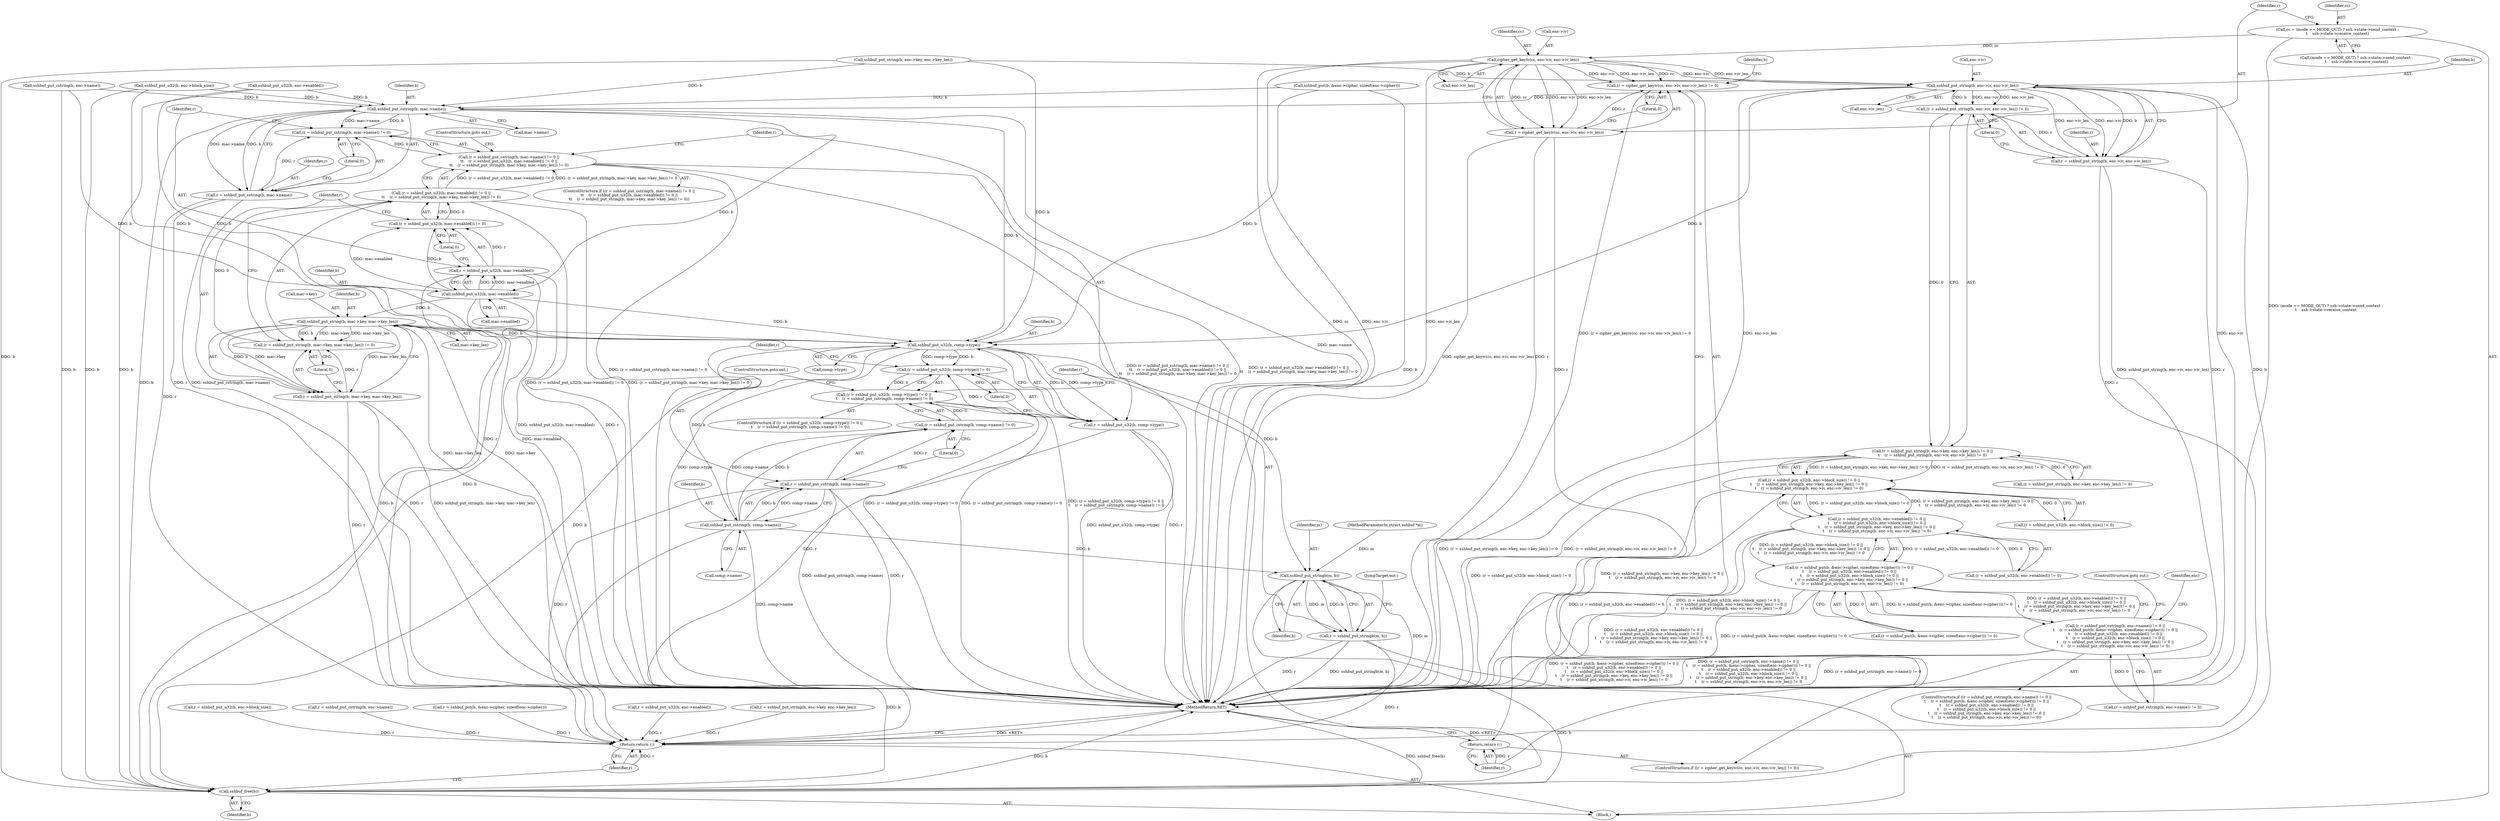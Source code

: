 digraph "0_src_3095060f479b86288e31c79ecbc5131a66bcd2f9_3@pointer" {
"1000165" [label="(Call,cipher_get_keyiv(cc, enc->iv, enc->iv_len))"];
"1000145" [label="(Call,cc = (mode == MODE_OUT) ? ssh->state->send_context :\n\t    ssh->state->receive_context)"];
"1000162" [label="(Call,(r = cipher_get_keyiv(cc, enc->iv, enc->iv_len)) != 0)"];
"1000163" [label="(Call,r = cipher_get_keyiv(cc, enc->iv, enc->iv_len))"];
"1000174" [label="(Return,return r;)"];
"1000246" [label="(Call,sshbuf_put_string(b, enc->iv, enc->iv_len))"];
"1000243" [label="(Call,(r = sshbuf_put_string(b, enc->iv, enc->iv_len)) != 0)"];
"1000230" [label="(Call,(r = sshbuf_put_string(b, enc->key, enc->key_len)) != 0 ||\n\t    (r = sshbuf_put_string(b, enc->iv, enc->iv_len)) != 0)"];
"1000220" [label="(Call,(r = sshbuf_put_u32(b, enc->block_size)) != 0 ||\n\t    (r = sshbuf_put_string(b, enc->key, enc->key_len)) != 0 ||\n\t    (r = sshbuf_put_string(b, enc->iv, enc->iv_len)) != 0)"];
"1000210" [label="(Call,(r = sshbuf_put_u32(b, enc->enabled)) != 0 ||\n\t    (r = sshbuf_put_u32(b, enc->block_size)) != 0 ||\n\t    (r = sshbuf_put_string(b, enc->key, enc->key_len)) != 0 ||\n\t    (r = sshbuf_put_string(b, enc->iv, enc->iv_len)) != 0)"];
"1000195" [label="(Call,(r = sshbuf_put(b, &enc->cipher, sizeof(enc->cipher))) != 0 ||\n\t    (r = sshbuf_put_u32(b, enc->enabled)) != 0 ||\n\t    (r = sshbuf_put_u32(b, enc->block_size)) != 0 ||\n\t    (r = sshbuf_put_string(b, enc->key, enc->key_len)) != 0 ||\n\t    (r = sshbuf_put_string(b, enc->iv, enc->iv_len)) != 0)"];
"1000185" [label="(Call,(r = sshbuf_put_cstring(b, enc->name)) != 0 ||\n\t    (r = sshbuf_put(b, &enc->cipher, sizeof(enc->cipher))) != 0 ||\n\t    (r = sshbuf_put_u32(b, enc->enabled)) != 0 ||\n\t    (r = sshbuf_put_u32(b, enc->block_size)) != 0 ||\n\t    (r = sshbuf_put_string(b, enc->key, enc->key_len)) != 0 ||\n\t    (r = sshbuf_put_string(b, enc->iv, enc->iv_len)) != 0)"];
"1000244" [label="(Call,r = sshbuf_put_string(b, enc->iv, enc->iv_len))"];
"1000327" [label="(Return,return r;)"];
"1000269" [label="(Call,sshbuf_put_cstring(b, mac->name))"];
"1000266" [label="(Call,(r = sshbuf_put_cstring(b, mac->name)) != 0)"];
"1000265" [label="(Call,(r = sshbuf_put_cstring(b, mac->name)) != 0 ||\n\t\t    (r = sshbuf_put_u32(b, mac->enabled)) != 0 ||\n\t\t    (r = sshbuf_put_string(b, mac->key, mac->key_len)) != 0)"];
"1000267" [label="(Call,r = sshbuf_put_cstring(b, mac->name))"];
"1000279" [label="(Call,sshbuf_put_u32(b, mac->enabled))"];
"1000276" [label="(Call,(r = sshbuf_put_u32(b, mac->enabled)) != 0)"];
"1000275" [label="(Call,(r = sshbuf_put_u32(b, mac->enabled)) != 0 ||\n\t\t    (r = sshbuf_put_string(b, mac->key, mac->key_len)) != 0)"];
"1000277" [label="(Call,r = sshbuf_put_u32(b, mac->enabled))"];
"1000288" [label="(Call,sshbuf_put_string(b, mac->key, mac->key_len))"];
"1000285" [label="(Call,(r = sshbuf_put_string(b, mac->key, mac->key_len)) != 0)"];
"1000286" [label="(Call,r = sshbuf_put_string(b, mac->key, mac->key_len))"];
"1000303" [label="(Call,sshbuf_put_u32(b, comp->type))"];
"1000300" [label="(Call,(r = sshbuf_put_u32(b, comp->type)) != 0)"];
"1000299" [label="(Call,(r = sshbuf_put_u32(b, comp->type)) != 0 ||\n \t    (r = sshbuf_put_cstring(b, comp->name)) != 0)"];
"1000301" [label="(Call,r = sshbuf_put_u32(b, comp->type))"];
"1000312" [label="(Call,sshbuf_put_cstring(b, comp->name))"];
"1000309" [label="(Call,(r = sshbuf_put_cstring(b, comp->name)) != 0)"];
"1000310" [label="(Call,r = sshbuf_put_cstring(b, comp->name))"];
"1000321" [label="(Call,sshbuf_put_stringb(m, b))"];
"1000319" [label="(Call,r = sshbuf_put_stringb(m, b))"];
"1000325" [label="(Call,sshbuf_free(b))"];
"1000288" [label="(Call,sshbuf_put_string(b, mac->key, mac->key_len))"];
"1000231" [label="(Call,(r = sshbuf_put_string(b, enc->key, enc->key_len)) != 0)"];
"1000232" [label="(Call,r = sshbuf_put_string(b, enc->key, enc->key_len))"];
"1000322" [label="(Identifier,m)"];
"1000327" [label="(Return,return r;)"];
"1000161" [label="(ControlStructure,if ((r = cipher_get_keyiv(cc, enc->iv, enc->iv_len)) != 0))"];
"1000319" [label="(Call,r = sshbuf_put_stringb(m, b))"];
"1000243" [label="(Call,(r = sshbuf_put_string(b, enc->iv, enc->iv_len)) != 0)"];
"1000290" [label="(Call,mac->key)"];
"1000298" [label="(ControlStructure,if ((r = sshbuf_put_u32(b, comp->type)) != 0 ||\n \t    (r = sshbuf_put_cstring(b, comp->name)) != 0))"];
"1000265" [label="(Call,(r = sshbuf_put_cstring(b, mac->name)) != 0 ||\n\t\t    (r = sshbuf_put_u32(b, mac->enabled)) != 0 ||\n\t\t    (r = sshbuf_put_string(b, mac->key, mac->key_len)) != 0)"];
"1000270" [label="(Identifier,b)"];
"1000224" [label="(Call,sshbuf_put_u32(b, enc->block_size))"];
"1000147" [label="(Call,(mode == MODE_OUT) ? ssh->state->send_context :\n\t    ssh->state->receive_context)"];
"1000269" [label="(Call,sshbuf_put_cstring(b, mac->name))"];
"1000318" [label="(ControlStructure,goto out;)"];
"1000326" [label="(Identifier,b)"];
"1000247" [label="(Identifier,b)"];
"1000325" [label="(Call,sshbuf_free(b))"];
"1000220" [label="(Call,(r = sshbuf_put_u32(b, enc->block_size)) != 0 ||\n\t    (r = sshbuf_put_string(b, enc->key, enc->key_len)) != 0 ||\n\t    (r = sshbuf_put_string(b, enc->iv, enc->iv_len)) != 0)"];
"1000324" [label="(JumpTarget,out:)"];
"1000285" [label="(Call,(r = sshbuf_put_string(b, mac->key, mac->key_len)) != 0)"];
"1000173" [label="(Literal,0)"];
"1000212" [label="(Call,r = sshbuf_put_u32(b, enc->enabled))"];
"1000284" [label="(Literal,0)"];
"1000302" [label="(Identifier,r)"];
"1000195" [label="(Call,(r = sshbuf_put(b, &enc->cipher, sizeof(enc->cipher))) != 0 ||\n\t    (r = sshbuf_put_u32(b, enc->enabled)) != 0 ||\n\t    (r = sshbuf_put_u32(b, enc->block_size)) != 0 ||\n\t    (r = sshbuf_put_string(b, enc->key, enc->key_len)) != 0 ||\n\t    (r = sshbuf_put_string(b, enc->iv, enc->iv_len)) != 0)"];
"1000274" [label="(Literal,0)"];
"1000309" [label="(Call,(r = sshbuf_put_cstring(b, comp->name)) != 0)"];
"1000299" [label="(Call,(r = sshbuf_put_u32(b, comp->type)) != 0 ||\n \t    (r = sshbuf_put_cstring(b, comp->name)) != 0)"];
"1000279" [label="(Call,sshbuf_put_u32(b, mac->enabled))"];
"1000222" [label="(Call,r = sshbuf_put_u32(b, enc->block_size))"];
"1000185" [label="(Call,(r = sshbuf_put_cstring(b, enc->name)) != 0 ||\n\t    (r = sshbuf_put(b, &enc->cipher, sizeof(enc->cipher))) != 0 ||\n\t    (r = sshbuf_put_u32(b, enc->enabled)) != 0 ||\n\t    (r = sshbuf_put_u32(b, enc->block_size)) != 0 ||\n\t    (r = sshbuf_put_string(b, enc->key, enc->key_len)) != 0 ||\n\t    (r = sshbuf_put_string(b, enc->iv, enc->iv_len)) != 0)"];
"1000245" [label="(Identifier,r)"];
"1000164" [label="(Identifier,r)"];
"1000170" [label="(Call,enc->iv_len)"];
"1000246" [label="(Call,sshbuf_put_string(b, enc->iv, enc->iv_len))"];
"1000255" [label="(ControlStructure,goto out;)"];
"1000187" [label="(Call,r = sshbuf_put_cstring(b, enc->name))"];
"1000244" [label="(Call,r = sshbuf_put_string(b, enc->iv, enc->iv_len))"];
"1000146" [label="(Identifier,cc)"];
"1000308" [label="(Literal,0)"];
"1000276" [label="(Call,(r = sshbuf_put_u32(b, mac->enabled)) != 0)"];
"1000320" [label="(Identifier,r)"];
"1000301" [label="(Call,r = sshbuf_put_u32(b, comp->type))"];
"1000210" [label="(Call,(r = sshbuf_put_u32(b, enc->enabled)) != 0 ||\n\t    (r = sshbuf_put_u32(b, enc->block_size)) != 0 ||\n\t    (r = sshbuf_put_string(b, enc->key, enc->key_len)) != 0 ||\n\t    (r = sshbuf_put_string(b, enc->iv, enc->iv_len)) != 0)"];
"1000102" [label="(MethodParameterIn,struct sshbuf *m)"];
"1000184" [label="(ControlStructure,if ((r = sshbuf_put_cstring(b, enc->name)) != 0 ||\n\t    (r = sshbuf_put(b, &enc->cipher, sizeof(enc->cipher))) != 0 ||\n\t    (r = sshbuf_put_u32(b, enc->enabled)) != 0 ||\n\t    (r = sshbuf_put_u32(b, enc->block_size)) != 0 ||\n\t    (r = sshbuf_put_string(b, enc->key, enc->key_len)) != 0 ||\n\t    (r = sshbuf_put_string(b, enc->iv, enc->iv_len)) != 0))"];
"1000304" [label="(Identifier,b)"];
"1000266" [label="(Call,(r = sshbuf_put_cstring(b, mac->name)) != 0)"];
"1000211" [label="(Call,(r = sshbuf_put_u32(b, enc->enabled)) != 0)"];
"1000264" [label="(ControlStructure,if ((r = sshbuf_put_cstring(b, mac->name)) != 0 ||\n\t\t    (r = sshbuf_put_u32(b, mac->enabled)) != 0 ||\n\t\t    (r = sshbuf_put_string(b, mac->key, mac->key_len)) != 0))"];
"1000281" [label="(Call,mac->enabled)"];
"1000329" [label="(MethodReturn,RET)"];
"1000105" [label="(Block,)"];
"1000278" [label="(Identifier,r)"];
"1000286" [label="(Call,r = sshbuf_put_string(b, mac->key, mac->key_len))"];
"1000311" [label="(Identifier,r)"];
"1000167" [label="(Call,enc->iv)"];
"1000214" [label="(Call,sshbuf_put_u32(b, enc->enabled))"];
"1000166" [label="(Identifier,cc)"];
"1000186" [label="(Call,(r = sshbuf_put_cstring(b, enc->name)) != 0)"];
"1000305" [label="(Call,comp->type)"];
"1000296" [label="(Literal,0)"];
"1000260" [label="(Identifier,enc)"];
"1000197" [label="(Call,r = sshbuf_put(b, &enc->cipher, sizeof(enc->cipher)))"];
"1000199" [label="(Call,sshbuf_put(b, &enc->cipher, sizeof(enc->cipher)))"];
"1000297" [label="(ControlStructure,goto out;)"];
"1000267" [label="(Call,r = sshbuf_put_cstring(b, mac->name))"];
"1000277" [label="(Call,r = sshbuf_put_u32(b, mac->enabled))"];
"1000323" [label="(Identifier,b)"];
"1000230" [label="(Call,(r = sshbuf_put_string(b, enc->key, enc->key_len)) != 0 ||\n\t    (r = sshbuf_put_string(b, enc->iv, enc->iv_len)) != 0)"];
"1000303" [label="(Call,sshbuf_put_u32(b, comp->type))"];
"1000234" [label="(Call,sshbuf_put_string(b, enc->key, enc->key_len))"];
"1000165" [label="(Call,cipher_get_keyiv(cc, enc->iv, enc->iv_len))"];
"1000162" [label="(Call,(r = cipher_get_keyiv(cc, enc->iv, enc->iv_len)) != 0)"];
"1000312" [label="(Call,sshbuf_put_cstring(b, comp->name))"];
"1000317" [label="(Literal,0)"];
"1000271" [label="(Call,mac->name)"];
"1000145" [label="(Call,cc = (mode == MODE_OUT) ? ssh->state->send_context :\n\t    ssh->state->receive_context)"];
"1000179" [label="(Identifier,b)"];
"1000163" [label="(Call,r = cipher_get_keyiv(cc, enc->iv, enc->iv_len))"];
"1000280" [label="(Identifier,b)"];
"1000189" [label="(Call,sshbuf_put_cstring(b, enc->name))"];
"1000254" [label="(Literal,0)"];
"1000174" [label="(Return,return r;)"];
"1000221" [label="(Call,(r = sshbuf_put_u32(b, enc->block_size)) != 0)"];
"1000313" [label="(Identifier,b)"];
"1000287" [label="(Identifier,r)"];
"1000196" [label="(Call,(r = sshbuf_put(b, &enc->cipher, sizeof(enc->cipher))) != 0)"];
"1000289" [label="(Identifier,b)"];
"1000175" [label="(Identifier,r)"];
"1000300" [label="(Call,(r = sshbuf_put_u32(b, comp->type)) != 0)"];
"1000248" [label="(Call,enc->iv)"];
"1000293" [label="(Call,mac->key_len)"];
"1000275" [label="(Call,(r = sshbuf_put_u32(b, mac->enabled)) != 0 ||\n\t\t    (r = sshbuf_put_string(b, mac->key, mac->key_len)) != 0)"];
"1000268" [label="(Identifier,r)"];
"1000251" [label="(Call,enc->iv_len)"];
"1000328" [label="(Identifier,r)"];
"1000314" [label="(Call,comp->name)"];
"1000310" [label="(Call,r = sshbuf_put_cstring(b, comp->name))"];
"1000321" [label="(Call,sshbuf_put_stringb(m, b))"];
"1000165" -> "1000163"  [label="AST: "];
"1000165" -> "1000170"  [label="CFG: "];
"1000166" -> "1000165"  [label="AST: "];
"1000167" -> "1000165"  [label="AST: "];
"1000170" -> "1000165"  [label="AST: "];
"1000163" -> "1000165"  [label="CFG: "];
"1000165" -> "1000329"  [label="DDG: cc"];
"1000165" -> "1000329"  [label="DDG: enc->iv"];
"1000165" -> "1000329"  [label="DDG: enc->iv_len"];
"1000165" -> "1000162"  [label="DDG: cc"];
"1000165" -> "1000162"  [label="DDG: enc->iv"];
"1000165" -> "1000162"  [label="DDG: enc->iv_len"];
"1000165" -> "1000163"  [label="DDG: cc"];
"1000165" -> "1000163"  [label="DDG: enc->iv"];
"1000165" -> "1000163"  [label="DDG: enc->iv_len"];
"1000145" -> "1000165"  [label="DDG: cc"];
"1000165" -> "1000246"  [label="DDG: enc->iv"];
"1000165" -> "1000246"  [label="DDG: enc->iv_len"];
"1000145" -> "1000105"  [label="AST: "];
"1000145" -> "1000147"  [label="CFG: "];
"1000146" -> "1000145"  [label="AST: "];
"1000147" -> "1000145"  [label="AST: "];
"1000164" -> "1000145"  [label="CFG: "];
"1000145" -> "1000329"  [label="DDG: (mode == MODE_OUT) ? ssh->state->send_context :\n\t    ssh->state->receive_context"];
"1000162" -> "1000161"  [label="AST: "];
"1000162" -> "1000173"  [label="CFG: "];
"1000163" -> "1000162"  [label="AST: "];
"1000173" -> "1000162"  [label="AST: "];
"1000175" -> "1000162"  [label="CFG: "];
"1000179" -> "1000162"  [label="CFG: "];
"1000162" -> "1000329"  [label="DDG: (r = cipher_get_keyiv(cc, enc->iv, enc->iv_len)) != 0"];
"1000163" -> "1000162"  [label="DDG: r"];
"1000164" -> "1000163"  [label="AST: "];
"1000173" -> "1000163"  [label="CFG: "];
"1000163" -> "1000329"  [label="DDG: r"];
"1000163" -> "1000329"  [label="DDG: cipher_get_keyiv(cc, enc->iv, enc->iv_len)"];
"1000163" -> "1000174"  [label="DDG: r"];
"1000174" -> "1000161"  [label="AST: "];
"1000174" -> "1000175"  [label="CFG: "];
"1000175" -> "1000174"  [label="AST: "];
"1000329" -> "1000174"  [label="CFG: "];
"1000174" -> "1000329"  [label="DDG: <RET>"];
"1000175" -> "1000174"  [label="DDG: r"];
"1000246" -> "1000244"  [label="AST: "];
"1000246" -> "1000251"  [label="CFG: "];
"1000247" -> "1000246"  [label="AST: "];
"1000248" -> "1000246"  [label="AST: "];
"1000251" -> "1000246"  [label="AST: "];
"1000244" -> "1000246"  [label="CFG: "];
"1000246" -> "1000329"  [label="DDG: enc->iv"];
"1000246" -> "1000329"  [label="DDG: enc->iv_len"];
"1000246" -> "1000243"  [label="DDG: b"];
"1000246" -> "1000243"  [label="DDG: enc->iv"];
"1000246" -> "1000243"  [label="DDG: enc->iv_len"];
"1000246" -> "1000244"  [label="DDG: b"];
"1000246" -> "1000244"  [label="DDG: enc->iv"];
"1000246" -> "1000244"  [label="DDG: enc->iv_len"];
"1000234" -> "1000246"  [label="DDG: b"];
"1000246" -> "1000269"  [label="DDG: b"];
"1000246" -> "1000303"  [label="DDG: b"];
"1000246" -> "1000325"  [label="DDG: b"];
"1000243" -> "1000230"  [label="AST: "];
"1000243" -> "1000254"  [label="CFG: "];
"1000244" -> "1000243"  [label="AST: "];
"1000254" -> "1000243"  [label="AST: "];
"1000230" -> "1000243"  [label="CFG: "];
"1000243" -> "1000230"  [label="DDG: 0"];
"1000244" -> "1000243"  [label="DDG: r"];
"1000230" -> "1000220"  [label="AST: "];
"1000230" -> "1000231"  [label="CFG: "];
"1000231" -> "1000230"  [label="AST: "];
"1000220" -> "1000230"  [label="CFG: "];
"1000230" -> "1000329"  [label="DDG: (r = sshbuf_put_string(b, enc->iv, enc->iv_len)) != 0"];
"1000230" -> "1000329"  [label="DDG: (r = sshbuf_put_string(b, enc->key, enc->key_len)) != 0"];
"1000230" -> "1000220"  [label="DDG: (r = sshbuf_put_string(b, enc->key, enc->key_len)) != 0"];
"1000230" -> "1000220"  [label="DDG: (r = sshbuf_put_string(b, enc->iv, enc->iv_len)) != 0"];
"1000231" -> "1000230"  [label="DDG: 0"];
"1000220" -> "1000210"  [label="AST: "];
"1000220" -> "1000221"  [label="CFG: "];
"1000221" -> "1000220"  [label="AST: "];
"1000210" -> "1000220"  [label="CFG: "];
"1000220" -> "1000329"  [label="DDG: (r = sshbuf_put_u32(b, enc->block_size)) != 0"];
"1000220" -> "1000329"  [label="DDG: (r = sshbuf_put_string(b, enc->key, enc->key_len)) != 0 ||\n\t    (r = sshbuf_put_string(b, enc->iv, enc->iv_len)) != 0"];
"1000220" -> "1000210"  [label="DDG: (r = sshbuf_put_u32(b, enc->block_size)) != 0"];
"1000220" -> "1000210"  [label="DDG: (r = sshbuf_put_string(b, enc->key, enc->key_len)) != 0 ||\n\t    (r = sshbuf_put_string(b, enc->iv, enc->iv_len)) != 0"];
"1000221" -> "1000220"  [label="DDG: 0"];
"1000210" -> "1000195"  [label="AST: "];
"1000210" -> "1000211"  [label="CFG: "];
"1000211" -> "1000210"  [label="AST: "];
"1000195" -> "1000210"  [label="CFG: "];
"1000210" -> "1000329"  [label="DDG: (r = sshbuf_put_u32(b, enc->enabled)) != 0"];
"1000210" -> "1000329"  [label="DDG: (r = sshbuf_put_u32(b, enc->block_size)) != 0 ||\n\t    (r = sshbuf_put_string(b, enc->key, enc->key_len)) != 0 ||\n\t    (r = sshbuf_put_string(b, enc->iv, enc->iv_len)) != 0"];
"1000210" -> "1000195"  [label="DDG: (r = sshbuf_put_u32(b, enc->enabled)) != 0"];
"1000210" -> "1000195"  [label="DDG: (r = sshbuf_put_u32(b, enc->block_size)) != 0 ||\n\t    (r = sshbuf_put_string(b, enc->key, enc->key_len)) != 0 ||\n\t    (r = sshbuf_put_string(b, enc->iv, enc->iv_len)) != 0"];
"1000211" -> "1000210"  [label="DDG: 0"];
"1000195" -> "1000185"  [label="AST: "];
"1000195" -> "1000196"  [label="CFG: "];
"1000196" -> "1000195"  [label="AST: "];
"1000185" -> "1000195"  [label="CFG: "];
"1000195" -> "1000329"  [label="DDG: (r = sshbuf_put_u32(b, enc->enabled)) != 0 ||\n\t    (r = sshbuf_put_u32(b, enc->block_size)) != 0 ||\n\t    (r = sshbuf_put_string(b, enc->key, enc->key_len)) != 0 ||\n\t    (r = sshbuf_put_string(b, enc->iv, enc->iv_len)) != 0"];
"1000195" -> "1000329"  [label="DDG: (r = sshbuf_put(b, &enc->cipher, sizeof(enc->cipher))) != 0"];
"1000195" -> "1000185"  [label="DDG: (r = sshbuf_put(b, &enc->cipher, sizeof(enc->cipher))) != 0"];
"1000195" -> "1000185"  [label="DDG: (r = sshbuf_put_u32(b, enc->enabled)) != 0 ||\n\t    (r = sshbuf_put_u32(b, enc->block_size)) != 0 ||\n\t    (r = sshbuf_put_string(b, enc->key, enc->key_len)) != 0 ||\n\t    (r = sshbuf_put_string(b, enc->iv, enc->iv_len)) != 0"];
"1000196" -> "1000195"  [label="DDG: 0"];
"1000185" -> "1000184"  [label="AST: "];
"1000185" -> "1000186"  [label="CFG: "];
"1000186" -> "1000185"  [label="AST: "];
"1000255" -> "1000185"  [label="CFG: "];
"1000260" -> "1000185"  [label="CFG: "];
"1000185" -> "1000329"  [label="DDG: (r = sshbuf_put_cstring(b, enc->name)) != 0 ||\n\t    (r = sshbuf_put(b, &enc->cipher, sizeof(enc->cipher))) != 0 ||\n\t    (r = sshbuf_put_u32(b, enc->enabled)) != 0 ||\n\t    (r = sshbuf_put_u32(b, enc->block_size)) != 0 ||\n\t    (r = sshbuf_put_string(b, enc->key, enc->key_len)) != 0 ||\n\t    (r = sshbuf_put_string(b, enc->iv, enc->iv_len)) != 0"];
"1000185" -> "1000329"  [label="DDG: (r = sshbuf_put_cstring(b, enc->name)) != 0"];
"1000185" -> "1000329"  [label="DDG: (r = sshbuf_put(b, &enc->cipher, sizeof(enc->cipher))) != 0 ||\n\t    (r = sshbuf_put_u32(b, enc->enabled)) != 0 ||\n\t    (r = sshbuf_put_u32(b, enc->block_size)) != 0 ||\n\t    (r = sshbuf_put_string(b, enc->key, enc->key_len)) != 0 ||\n\t    (r = sshbuf_put_string(b, enc->iv, enc->iv_len)) != 0"];
"1000186" -> "1000185"  [label="DDG: 0"];
"1000245" -> "1000244"  [label="AST: "];
"1000254" -> "1000244"  [label="CFG: "];
"1000244" -> "1000329"  [label="DDG: r"];
"1000244" -> "1000329"  [label="DDG: sshbuf_put_string(b, enc->iv, enc->iv_len)"];
"1000244" -> "1000327"  [label="DDG: r"];
"1000327" -> "1000105"  [label="AST: "];
"1000327" -> "1000328"  [label="CFG: "];
"1000328" -> "1000327"  [label="AST: "];
"1000329" -> "1000327"  [label="CFG: "];
"1000327" -> "1000329"  [label="DDG: <RET>"];
"1000328" -> "1000327"  [label="DDG: r"];
"1000187" -> "1000327"  [label="DDG: r"];
"1000222" -> "1000327"  [label="DDG: r"];
"1000232" -> "1000327"  [label="DDG: r"];
"1000286" -> "1000327"  [label="DDG: r"];
"1000310" -> "1000327"  [label="DDG: r"];
"1000267" -> "1000327"  [label="DDG: r"];
"1000212" -> "1000327"  [label="DDG: r"];
"1000197" -> "1000327"  [label="DDG: r"];
"1000301" -> "1000327"  [label="DDG: r"];
"1000277" -> "1000327"  [label="DDG: r"];
"1000319" -> "1000327"  [label="DDG: r"];
"1000269" -> "1000267"  [label="AST: "];
"1000269" -> "1000271"  [label="CFG: "];
"1000270" -> "1000269"  [label="AST: "];
"1000271" -> "1000269"  [label="AST: "];
"1000267" -> "1000269"  [label="CFG: "];
"1000269" -> "1000329"  [label="DDG: mac->name"];
"1000269" -> "1000266"  [label="DDG: b"];
"1000269" -> "1000266"  [label="DDG: mac->name"];
"1000269" -> "1000267"  [label="DDG: b"];
"1000269" -> "1000267"  [label="DDG: mac->name"];
"1000224" -> "1000269"  [label="DDG: b"];
"1000199" -> "1000269"  [label="DDG: b"];
"1000214" -> "1000269"  [label="DDG: b"];
"1000234" -> "1000269"  [label="DDG: b"];
"1000189" -> "1000269"  [label="DDG: b"];
"1000269" -> "1000279"  [label="DDG: b"];
"1000269" -> "1000303"  [label="DDG: b"];
"1000269" -> "1000325"  [label="DDG: b"];
"1000266" -> "1000265"  [label="AST: "];
"1000266" -> "1000274"  [label="CFG: "];
"1000267" -> "1000266"  [label="AST: "];
"1000274" -> "1000266"  [label="AST: "];
"1000278" -> "1000266"  [label="CFG: "];
"1000265" -> "1000266"  [label="CFG: "];
"1000266" -> "1000265"  [label="DDG: 0"];
"1000267" -> "1000266"  [label="DDG: r"];
"1000265" -> "1000264"  [label="AST: "];
"1000265" -> "1000275"  [label="CFG: "];
"1000275" -> "1000265"  [label="AST: "];
"1000297" -> "1000265"  [label="CFG: "];
"1000302" -> "1000265"  [label="CFG: "];
"1000265" -> "1000329"  [label="DDG: (r = sshbuf_put_u32(b, mac->enabled)) != 0 ||\n\t\t    (r = sshbuf_put_string(b, mac->key, mac->key_len)) != 0"];
"1000265" -> "1000329"  [label="DDG: (r = sshbuf_put_cstring(b, mac->name)) != 0 ||\n\t\t    (r = sshbuf_put_u32(b, mac->enabled)) != 0 ||\n\t\t    (r = sshbuf_put_string(b, mac->key, mac->key_len)) != 0"];
"1000265" -> "1000329"  [label="DDG: (r = sshbuf_put_cstring(b, mac->name)) != 0"];
"1000275" -> "1000265"  [label="DDG: (r = sshbuf_put_u32(b, mac->enabled)) != 0"];
"1000275" -> "1000265"  [label="DDG: (r = sshbuf_put_string(b, mac->key, mac->key_len)) != 0"];
"1000268" -> "1000267"  [label="AST: "];
"1000274" -> "1000267"  [label="CFG: "];
"1000267" -> "1000329"  [label="DDG: sshbuf_put_cstring(b, mac->name)"];
"1000267" -> "1000329"  [label="DDG: r"];
"1000279" -> "1000277"  [label="AST: "];
"1000279" -> "1000281"  [label="CFG: "];
"1000280" -> "1000279"  [label="AST: "];
"1000281" -> "1000279"  [label="AST: "];
"1000277" -> "1000279"  [label="CFG: "];
"1000279" -> "1000329"  [label="DDG: mac->enabled"];
"1000279" -> "1000276"  [label="DDG: b"];
"1000279" -> "1000276"  [label="DDG: mac->enabled"];
"1000279" -> "1000277"  [label="DDG: b"];
"1000279" -> "1000277"  [label="DDG: mac->enabled"];
"1000279" -> "1000288"  [label="DDG: b"];
"1000279" -> "1000303"  [label="DDG: b"];
"1000279" -> "1000325"  [label="DDG: b"];
"1000276" -> "1000275"  [label="AST: "];
"1000276" -> "1000284"  [label="CFG: "];
"1000277" -> "1000276"  [label="AST: "];
"1000284" -> "1000276"  [label="AST: "];
"1000287" -> "1000276"  [label="CFG: "];
"1000275" -> "1000276"  [label="CFG: "];
"1000276" -> "1000275"  [label="DDG: 0"];
"1000277" -> "1000276"  [label="DDG: r"];
"1000275" -> "1000285"  [label="CFG: "];
"1000285" -> "1000275"  [label="AST: "];
"1000275" -> "1000329"  [label="DDG: (r = sshbuf_put_string(b, mac->key, mac->key_len)) != 0"];
"1000275" -> "1000329"  [label="DDG: (r = sshbuf_put_u32(b, mac->enabled)) != 0"];
"1000285" -> "1000275"  [label="DDG: 0"];
"1000278" -> "1000277"  [label="AST: "];
"1000284" -> "1000277"  [label="CFG: "];
"1000277" -> "1000329"  [label="DDG: r"];
"1000277" -> "1000329"  [label="DDG: sshbuf_put_u32(b, mac->enabled)"];
"1000288" -> "1000286"  [label="AST: "];
"1000288" -> "1000293"  [label="CFG: "];
"1000289" -> "1000288"  [label="AST: "];
"1000290" -> "1000288"  [label="AST: "];
"1000293" -> "1000288"  [label="AST: "];
"1000286" -> "1000288"  [label="CFG: "];
"1000288" -> "1000329"  [label="DDG: mac->key"];
"1000288" -> "1000329"  [label="DDG: mac->key_len"];
"1000288" -> "1000285"  [label="DDG: b"];
"1000288" -> "1000285"  [label="DDG: mac->key"];
"1000288" -> "1000285"  [label="DDG: mac->key_len"];
"1000288" -> "1000286"  [label="DDG: b"];
"1000288" -> "1000286"  [label="DDG: mac->key"];
"1000288" -> "1000286"  [label="DDG: mac->key_len"];
"1000288" -> "1000303"  [label="DDG: b"];
"1000288" -> "1000325"  [label="DDG: b"];
"1000285" -> "1000296"  [label="CFG: "];
"1000286" -> "1000285"  [label="AST: "];
"1000296" -> "1000285"  [label="AST: "];
"1000286" -> "1000285"  [label="DDG: r"];
"1000287" -> "1000286"  [label="AST: "];
"1000296" -> "1000286"  [label="CFG: "];
"1000286" -> "1000329"  [label="DDG: r"];
"1000286" -> "1000329"  [label="DDG: sshbuf_put_string(b, mac->key, mac->key_len)"];
"1000303" -> "1000301"  [label="AST: "];
"1000303" -> "1000305"  [label="CFG: "];
"1000304" -> "1000303"  [label="AST: "];
"1000305" -> "1000303"  [label="AST: "];
"1000301" -> "1000303"  [label="CFG: "];
"1000303" -> "1000329"  [label="DDG: comp->type"];
"1000303" -> "1000300"  [label="DDG: b"];
"1000303" -> "1000300"  [label="DDG: comp->type"];
"1000303" -> "1000301"  [label="DDG: b"];
"1000303" -> "1000301"  [label="DDG: comp->type"];
"1000224" -> "1000303"  [label="DDG: b"];
"1000199" -> "1000303"  [label="DDG: b"];
"1000234" -> "1000303"  [label="DDG: b"];
"1000189" -> "1000303"  [label="DDG: b"];
"1000214" -> "1000303"  [label="DDG: b"];
"1000303" -> "1000312"  [label="DDG: b"];
"1000303" -> "1000321"  [label="DDG: b"];
"1000303" -> "1000325"  [label="DDG: b"];
"1000300" -> "1000299"  [label="AST: "];
"1000300" -> "1000308"  [label="CFG: "];
"1000301" -> "1000300"  [label="AST: "];
"1000308" -> "1000300"  [label="AST: "];
"1000311" -> "1000300"  [label="CFG: "];
"1000299" -> "1000300"  [label="CFG: "];
"1000300" -> "1000299"  [label="DDG: 0"];
"1000301" -> "1000300"  [label="DDG: r"];
"1000299" -> "1000298"  [label="AST: "];
"1000299" -> "1000309"  [label="CFG: "];
"1000309" -> "1000299"  [label="AST: "];
"1000318" -> "1000299"  [label="CFG: "];
"1000320" -> "1000299"  [label="CFG: "];
"1000299" -> "1000329"  [label="DDG: (r = sshbuf_put_cstring(b, comp->name)) != 0"];
"1000299" -> "1000329"  [label="DDG: (r = sshbuf_put_u32(b, comp->type)) != 0 ||\n \t    (r = sshbuf_put_cstring(b, comp->name)) != 0"];
"1000299" -> "1000329"  [label="DDG: (r = sshbuf_put_u32(b, comp->type)) != 0"];
"1000309" -> "1000299"  [label="DDG: 0"];
"1000302" -> "1000301"  [label="AST: "];
"1000308" -> "1000301"  [label="CFG: "];
"1000301" -> "1000329"  [label="DDG: sshbuf_put_u32(b, comp->type)"];
"1000301" -> "1000329"  [label="DDG: r"];
"1000312" -> "1000310"  [label="AST: "];
"1000312" -> "1000314"  [label="CFG: "];
"1000313" -> "1000312"  [label="AST: "];
"1000314" -> "1000312"  [label="AST: "];
"1000310" -> "1000312"  [label="CFG: "];
"1000312" -> "1000329"  [label="DDG: comp->name"];
"1000312" -> "1000309"  [label="DDG: b"];
"1000312" -> "1000309"  [label="DDG: comp->name"];
"1000312" -> "1000310"  [label="DDG: b"];
"1000312" -> "1000310"  [label="DDG: comp->name"];
"1000312" -> "1000321"  [label="DDG: b"];
"1000312" -> "1000325"  [label="DDG: b"];
"1000309" -> "1000317"  [label="CFG: "];
"1000310" -> "1000309"  [label="AST: "];
"1000317" -> "1000309"  [label="AST: "];
"1000310" -> "1000309"  [label="DDG: r"];
"1000311" -> "1000310"  [label="AST: "];
"1000317" -> "1000310"  [label="CFG: "];
"1000310" -> "1000329"  [label="DDG: sshbuf_put_cstring(b, comp->name)"];
"1000310" -> "1000329"  [label="DDG: r"];
"1000321" -> "1000319"  [label="AST: "];
"1000321" -> "1000323"  [label="CFG: "];
"1000322" -> "1000321"  [label="AST: "];
"1000323" -> "1000321"  [label="AST: "];
"1000319" -> "1000321"  [label="CFG: "];
"1000321" -> "1000329"  [label="DDG: m"];
"1000321" -> "1000319"  [label="DDG: m"];
"1000321" -> "1000319"  [label="DDG: b"];
"1000102" -> "1000321"  [label="DDG: m"];
"1000321" -> "1000325"  [label="DDG: b"];
"1000319" -> "1000105"  [label="AST: "];
"1000320" -> "1000319"  [label="AST: "];
"1000324" -> "1000319"  [label="CFG: "];
"1000319" -> "1000329"  [label="DDG: sshbuf_put_stringb(m, b)"];
"1000319" -> "1000329"  [label="DDG: r"];
"1000325" -> "1000105"  [label="AST: "];
"1000325" -> "1000326"  [label="CFG: "];
"1000326" -> "1000325"  [label="AST: "];
"1000328" -> "1000325"  [label="CFG: "];
"1000325" -> "1000329"  [label="DDG: b"];
"1000325" -> "1000329"  [label="DDG: sshbuf_free(b)"];
"1000224" -> "1000325"  [label="DDG: b"];
"1000199" -> "1000325"  [label="DDG: b"];
"1000234" -> "1000325"  [label="DDG: b"];
"1000189" -> "1000325"  [label="DDG: b"];
"1000214" -> "1000325"  [label="DDG: b"];
}
